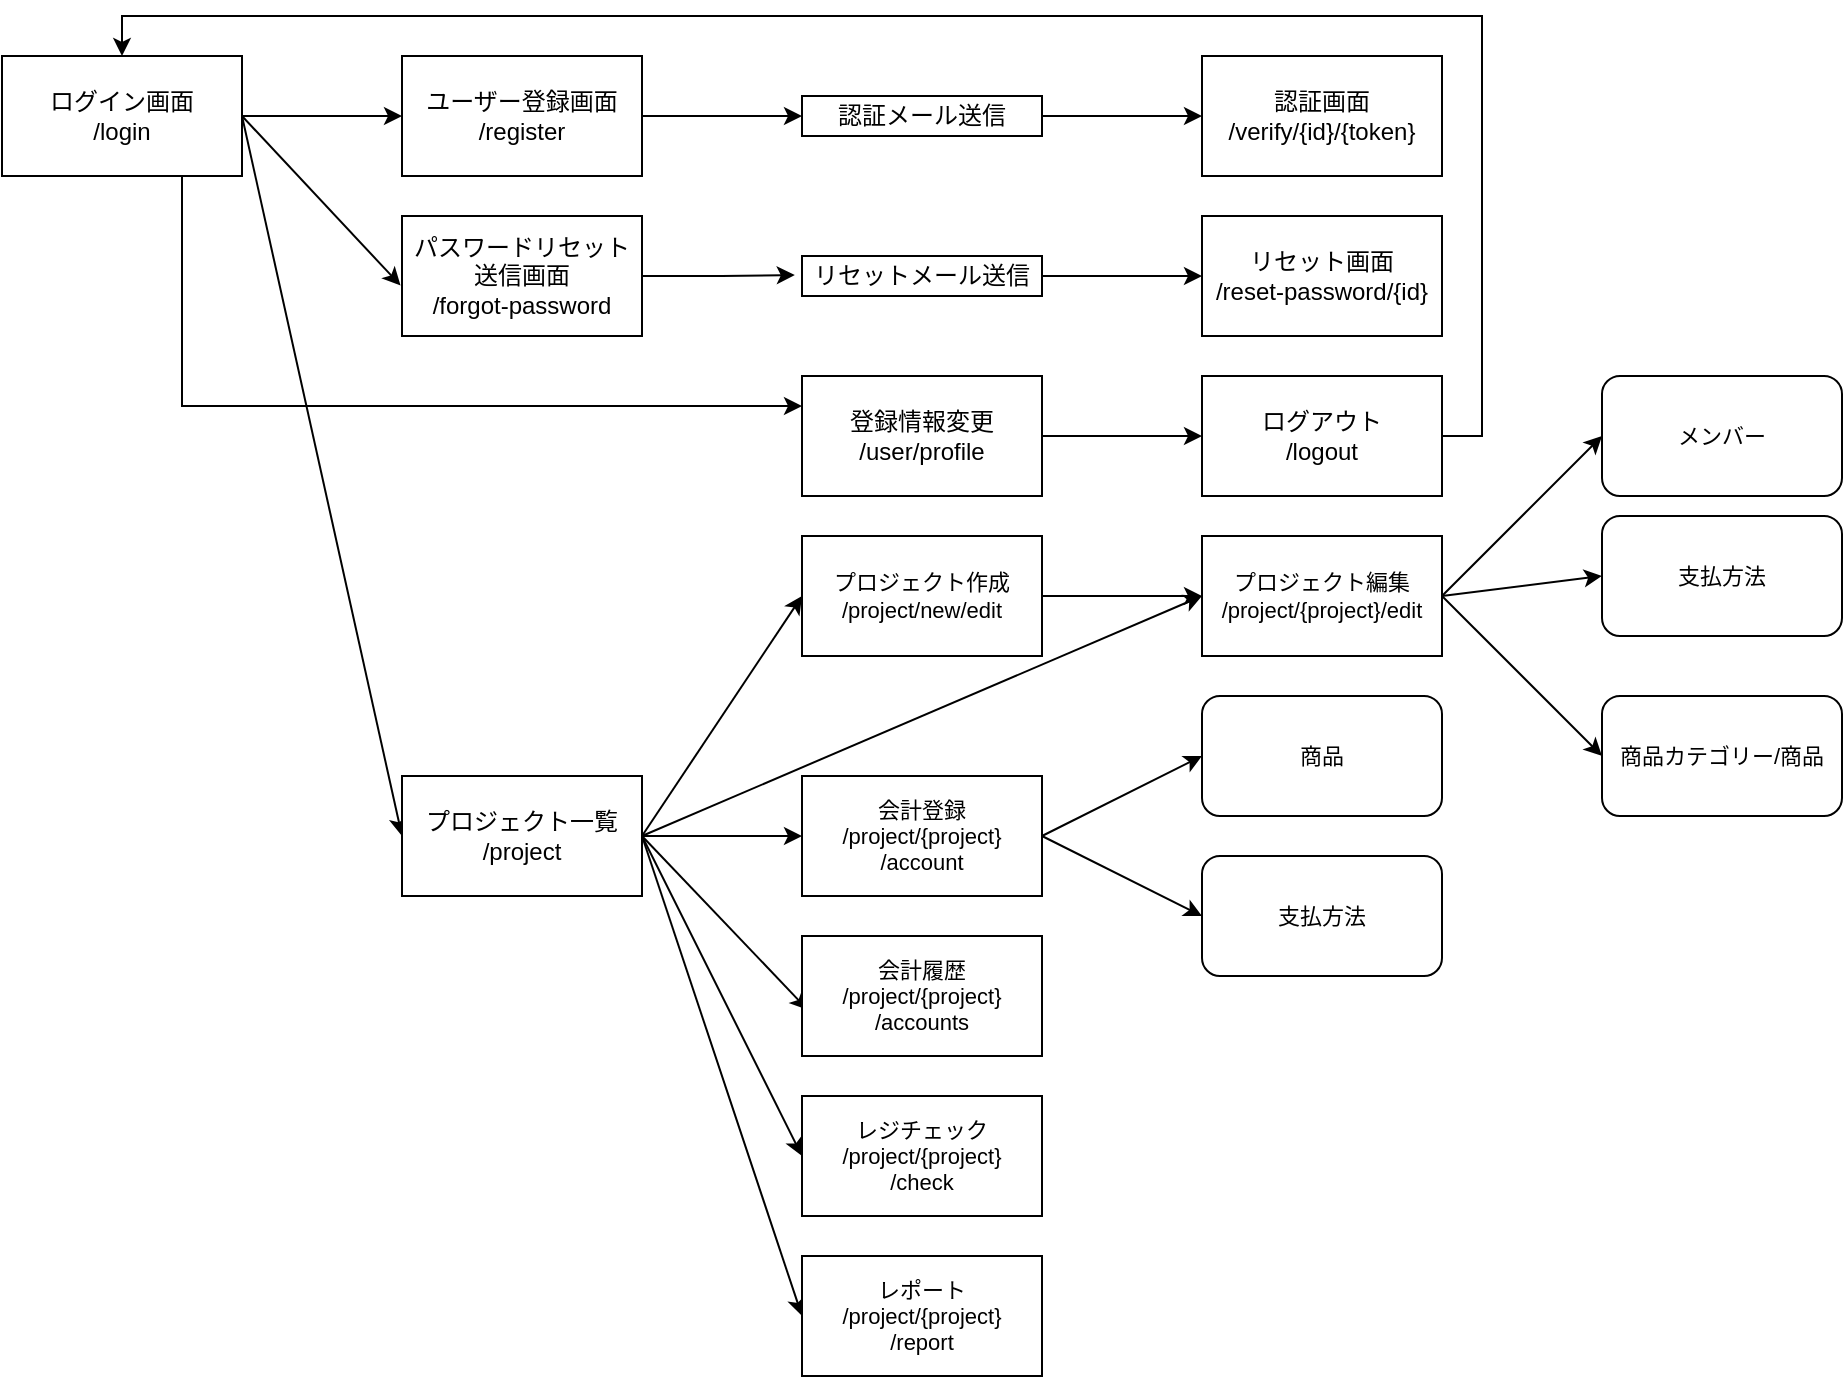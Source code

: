 <mxfile version="21.7.4" type="github">
  <diagram name="ページ1" id="rvhZL-t9ZAEdp0vIsql-">
    <mxGraphModel dx="1434" dy="750" grid="1" gridSize="10" guides="1" tooltips="1" connect="1" arrows="1" fold="1" page="1" pageScale="1" pageWidth="1654" pageHeight="1169" math="0" shadow="0">
      <root>
        <mxCell id="0" />
        <mxCell id="1" parent="0" />
        <mxCell id="9mrHt0dbCBhxYeRSQOHm-1" style="edgeStyle=orthogonalEdgeStyle;rounded=0;orthogonalLoop=1;jettySize=auto;html=1;exitX=1;exitY=0.5;exitDx=0;exitDy=0;entryX=0;entryY=0.5;entryDx=0;entryDy=0;" edge="1" parent="1" source="9mrHt0dbCBhxYeRSQOHm-4" target="9mrHt0dbCBhxYeRSQOHm-6">
          <mxGeometry relative="1" as="geometry" />
        </mxCell>
        <mxCell id="9mrHt0dbCBhxYeRSQOHm-2" style="rounded=0;orthogonalLoop=1;jettySize=auto;html=1;exitX=1;exitY=0.5;exitDx=0;exitDy=0;entryX=-0.006;entryY=0.579;entryDx=0;entryDy=0;entryPerimeter=0;" edge="1" parent="1" source="9mrHt0dbCBhxYeRSQOHm-4" target="9mrHt0dbCBhxYeRSQOHm-8">
          <mxGeometry relative="1" as="geometry" />
        </mxCell>
        <mxCell id="9mrHt0dbCBhxYeRSQOHm-3" style="edgeStyle=orthogonalEdgeStyle;rounded=0;orthogonalLoop=1;jettySize=auto;html=1;exitX=0.75;exitY=1;exitDx=0;exitDy=0;entryX=0;entryY=0.25;entryDx=0;entryDy=0;" edge="1" parent="1" source="9mrHt0dbCBhxYeRSQOHm-4" target="9mrHt0dbCBhxYeRSQOHm-16">
          <mxGeometry relative="1" as="geometry">
            <Array as="points">
              <mxPoint x="130" y="215" />
            </Array>
          </mxGeometry>
        </mxCell>
        <mxCell id="9mrHt0dbCBhxYeRSQOHm-21" style="rounded=0;orthogonalLoop=1;jettySize=auto;html=1;exitX=1;exitY=0.5;exitDx=0;exitDy=0;entryX=0;entryY=0.5;entryDx=0;entryDy=0;" edge="1" parent="1" source="9mrHt0dbCBhxYeRSQOHm-4" target="9mrHt0dbCBhxYeRSQOHm-20">
          <mxGeometry relative="1" as="geometry" />
        </mxCell>
        <mxCell id="9mrHt0dbCBhxYeRSQOHm-4" value="ログイン画面&lt;br&gt;/login" style="rounded=0;whiteSpace=wrap;html=1;" vertex="1" parent="1">
          <mxGeometry x="40" y="40" width="120" height="60" as="geometry" />
        </mxCell>
        <mxCell id="9mrHt0dbCBhxYeRSQOHm-5" style="edgeStyle=orthogonalEdgeStyle;rounded=0;orthogonalLoop=1;jettySize=auto;html=1;exitX=1;exitY=0.5;exitDx=0;exitDy=0;entryX=0;entryY=0.5;entryDx=0;entryDy=0;" edge="1" parent="1" source="9mrHt0dbCBhxYeRSQOHm-6" target="9mrHt0dbCBhxYeRSQOHm-13">
          <mxGeometry relative="1" as="geometry" />
        </mxCell>
        <mxCell id="9mrHt0dbCBhxYeRSQOHm-6" value="ユーザー登録画面&lt;br&gt;/register" style="rounded=0;whiteSpace=wrap;html=1;" vertex="1" parent="1">
          <mxGeometry x="240" y="40" width="120" height="60" as="geometry" />
        </mxCell>
        <mxCell id="9mrHt0dbCBhxYeRSQOHm-7" style="edgeStyle=orthogonalEdgeStyle;rounded=0;orthogonalLoop=1;jettySize=auto;html=1;exitX=1;exitY=0.5;exitDx=0;exitDy=0;entryX=-0.03;entryY=0.476;entryDx=0;entryDy=0;entryPerimeter=0;" edge="1" parent="1" source="9mrHt0dbCBhxYeRSQOHm-8" target="9mrHt0dbCBhxYeRSQOHm-10">
          <mxGeometry relative="1" as="geometry" />
        </mxCell>
        <mxCell id="9mrHt0dbCBhxYeRSQOHm-8" value="パスワードリセット送信画面&lt;br&gt;/forgot-password" style="rounded=0;whiteSpace=wrap;html=1;" vertex="1" parent="1">
          <mxGeometry x="240" y="120" width="120" height="60" as="geometry" />
        </mxCell>
        <mxCell id="9mrHt0dbCBhxYeRSQOHm-9" style="edgeStyle=orthogonalEdgeStyle;rounded=0;orthogonalLoop=1;jettySize=auto;html=1;exitX=1;exitY=0.5;exitDx=0;exitDy=0;entryX=0;entryY=0.5;entryDx=0;entryDy=0;" edge="1" parent="1" source="9mrHt0dbCBhxYeRSQOHm-10" target="9mrHt0dbCBhxYeRSQOHm-11">
          <mxGeometry relative="1" as="geometry" />
        </mxCell>
        <mxCell id="9mrHt0dbCBhxYeRSQOHm-10" value="リセットメール送信" style="rounded=0;whiteSpace=wrap;html=1;" vertex="1" parent="1">
          <mxGeometry x="440" y="140" width="120" height="20" as="geometry" />
        </mxCell>
        <mxCell id="9mrHt0dbCBhxYeRSQOHm-11" value="リセット画面&lt;br&gt;/reset-password/{id}" style="rounded=0;whiteSpace=wrap;html=1;" vertex="1" parent="1">
          <mxGeometry x="640" y="120" width="120" height="60" as="geometry" />
        </mxCell>
        <mxCell id="9mrHt0dbCBhxYeRSQOHm-12" style="edgeStyle=orthogonalEdgeStyle;rounded=0;orthogonalLoop=1;jettySize=auto;html=1;exitX=1;exitY=0.5;exitDx=0;exitDy=0;entryX=0;entryY=0.5;entryDx=0;entryDy=0;" edge="1" parent="1" source="9mrHt0dbCBhxYeRSQOHm-13" target="9mrHt0dbCBhxYeRSQOHm-14">
          <mxGeometry relative="1" as="geometry" />
        </mxCell>
        <mxCell id="9mrHt0dbCBhxYeRSQOHm-13" value="認証メール送信" style="rounded=0;whiteSpace=wrap;html=1;" vertex="1" parent="1">
          <mxGeometry x="440" y="60" width="120" height="20" as="geometry" />
        </mxCell>
        <mxCell id="9mrHt0dbCBhxYeRSQOHm-14" value="認証画面&lt;br&gt;/verify/{id}/{token}" style="rounded=0;whiteSpace=wrap;html=1;" vertex="1" parent="1">
          <mxGeometry x="640" y="40" width="120" height="60" as="geometry" />
        </mxCell>
        <mxCell id="9mrHt0dbCBhxYeRSQOHm-15" style="edgeStyle=orthogonalEdgeStyle;rounded=0;orthogonalLoop=1;jettySize=auto;html=1;exitX=1;exitY=0.5;exitDx=0;exitDy=0;entryX=0;entryY=0.5;entryDx=0;entryDy=0;" edge="1" parent="1" source="9mrHt0dbCBhxYeRSQOHm-16" target="9mrHt0dbCBhxYeRSQOHm-18">
          <mxGeometry relative="1" as="geometry" />
        </mxCell>
        <mxCell id="9mrHt0dbCBhxYeRSQOHm-16" value="登録情報変更&lt;br&gt;/user/profile" style="rounded=0;whiteSpace=wrap;html=1;" vertex="1" parent="1">
          <mxGeometry x="440" y="200" width="120" height="60" as="geometry" />
        </mxCell>
        <mxCell id="9mrHt0dbCBhxYeRSQOHm-17" style="edgeStyle=orthogonalEdgeStyle;rounded=0;orthogonalLoop=1;jettySize=auto;html=1;exitX=1;exitY=0.5;exitDx=0;exitDy=0;entryX=0.5;entryY=0;entryDx=0;entryDy=0;" edge="1" parent="1" source="9mrHt0dbCBhxYeRSQOHm-18" target="9mrHt0dbCBhxYeRSQOHm-4">
          <mxGeometry relative="1" as="geometry" />
        </mxCell>
        <mxCell id="9mrHt0dbCBhxYeRSQOHm-18" value="ログアウト&lt;br&gt;/logout" style="rounded=0;whiteSpace=wrap;html=1;" vertex="1" parent="1">
          <mxGeometry x="640" y="200" width="120" height="60" as="geometry" />
        </mxCell>
        <mxCell id="9mrHt0dbCBhxYeRSQOHm-26" style="edgeStyle=none;shape=connector;rounded=0;orthogonalLoop=1;jettySize=auto;html=1;exitX=1;exitY=0.5;exitDx=0;exitDy=0;entryX=0;entryY=0.5;entryDx=0;entryDy=0;labelBackgroundColor=default;strokeColor=default;fontFamily=Helvetica;fontSize=11;fontColor=default;endArrow=classic;" edge="1" parent="1" source="9mrHt0dbCBhxYeRSQOHm-20" target="9mrHt0dbCBhxYeRSQOHm-22">
          <mxGeometry relative="1" as="geometry" />
        </mxCell>
        <mxCell id="9mrHt0dbCBhxYeRSQOHm-27" style="edgeStyle=none;shape=connector;rounded=0;orthogonalLoop=1;jettySize=auto;html=1;exitX=1;exitY=0.5;exitDx=0;exitDy=0;entryX=0;entryY=0.5;entryDx=0;entryDy=0;labelBackgroundColor=default;strokeColor=default;fontFamily=Helvetica;fontSize=11;fontColor=default;endArrow=classic;" edge="1" parent="1" source="9mrHt0dbCBhxYeRSQOHm-20" target="9mrHt0dbCBhxYeRSQOHm-23">
          <mxGeometry relative="1" as="geometry" />
        </mxCell>
        <mxCell id="9mrHt0dbCBhxYeRSQOHm-39" style="edgeStyle=none;shape=connector;rounded=0;orthogonalLoop=1;jettySize=auto;html=1;exitX=1;exitY=0.5;exitDx=0;exitDy=0;entryX=0;entryY=0.5;entryDx=0;entryDy=0;labelBackgroundColor=default;strokeColor=default;fontFamily=Helvetica;fontSize=11;fontColor=default;endArrow=classic;" edge="1" parent="1" source="9mrHt0dbCBhxYeRSQOHm-20" target="9mrHt0dbCBhxYeRSQOHm-34">
          <mxGeometry relative="1" as="geometry" />
        </mxCell>
        <mxCell id="9mrHt0dbCBhxYeRSQOHm-41" style="edgeStyle=none;shape=connector;rounded=0;orthogonalLoop=1;jettySize=auto;html=1;exitX=1;exitY=0.5;exitDx=0;exitDy=0;entryX=0.025;entryY=0.617;entryDx=0;entryDy=0;entryPerimeter=0;labelBackgroundColor=default;strokeColor=default;fontFamily=Helvetica;fontSize=11;fontColor=default;endArrow=classic;" edge="1" parent="1" source="9mrHt0dbCBhxYeRSQOHm-20" target="9mrHt0dbCBhxYeRSQOHm-40">
          <mxGeometry relative="1" as="geometry" />
        </mxCell>
        <mxCell id="9mrHt0dbCBhxYeRSQOHm-44" style="edgeStyle=none;shape=connector;rounded=0;orthogonalLoop=1;jettySize=auto;html=1;exitX=1;exitY=0.5;exitDx=0;exitDy=0;entryX=0;entryY=0.5;entryDx=0;entryDy=0;labelBackgroundColor=default;strokeColor=default;fontFamily=Helvetica;fontSize=11;fontColor=default;endArrow=classic;" edge="1" parent="1" source="9mrHt0dbCBhxYeRSQOHm-20" target="9mrHt0dbCBhxYeRSQOHm-42">
          <mxGeometry relative="1" as="geometry" />
        </mxCell>
        <mxCell id="9mrHt0dbCBhxYeRSQOHm-45" style="edgeStyle=none;shape=connector;rounded=0;orthogonalLoop=1;jettySize=auto;html=1;exitX=1;exitY=0.5;exitDx=0;exitDy=0;entryX=0;entryY=0.5;entryDx=0;entryDy=0;labelBackgroundColor=default;strokeColor=default;fontFamily=Helvetica;fontSize=11;fontColor=default;endArrow=classic;" edge="1" parent="1" source="9mrHt0dbCBhxYeRSQOHm-20" target="9mrHt0dbCBhxYeRSQOHm-43">
          <mxGeometry relative="1" as="geometry" />
        </mxCell>
        <mxCell id="9mrHt0dbCBhxYeRSQOHm-20" value="プロジェクト一覧&lt;br&gt;/project" style="rounded=0;whiteSpace=wrap;html=1;" vertex="1" parent="1">
          <mxGeometry x="240" y="400" width="120" height="60" as="geometry" />
        </mxCell>
        <mxCell id="9mrHt0dbCBhxYeRSQOHm-25" style="edgeStyle=none;shape=connector;rounded=0;orthogonalLoop=1;jettySize=auto;html=1;exitX=1;exitY=0.5;exitDx=0;exitDy=0;entryX=0;entryY=0.5;entryDx=0;entryDy=0;labelBackgroundColor=default;strokeColor=default;fontFamily=Helvetica;fontSize=11;fontColor=default;endArrow=classic;" edge="1" parent="1" source="9mrHt0dbCBhxYeRSQOHm-22" target="9mrHt0dbCBhxYeRSQOHm-23">
          <mxGeometry relative="1" as="geometry" />
        </mxCell>
        <mxCell id="9mrHt0dbCBhxYeRSQOHm-22" value="プロジェクト作成&lt;br&gt;/project/new/edit" style="rounded=0;whiteSpace=wrap;html=1;fontFamily=Helvetica;fontSize=11;fontColor=default;" vertex="1" parent="1">
          <mxGeometry x="440" y="280" width="120" height="60" as="geometry" />
        </mxCell>
        <mxCell id="9mrHt0dbCBhxYeRSQOHm-31" style="edgeStyle=none;shape=connector;rounded=0;orthogonalLoop=1;jettySize=auto;html=1;exitX=1;exitY=0.5;exitDx=0;exitDy=0;entryX=0;entryY=0.5;entryDx=0;entryDy=0;labelBackgroundColor=default;strokeColor=default;fontFamily=Helvetica;fontSize=11;fontColor=default;endArrow=classic;" edge="1" parent="1" source="9mrHt0dbCBhxYeRSQOHm-23" target="9mrHt0dbCBhxYeRSQOHm-24">
          <mxGeometry relative="1" as="geometry" />
        </mxCell>
        <mxCell id="9mrHt0dbCBhxYeRSQOHm-32" style="edgeStyle=none;shape=connector;rounded=0;orthogonalLoop=1;jettySize=auto;html=1;exitX=1;exitY=0.5;exitDx=0;exitDy=0;entryX=0;entryY=0.5;entryDx=0;entryDy=0;labelBackgroundColor=default;strokeColor=default;fontFamily=Helvetica;fontSize=11;fontColor=default;endArrow=classic;" edge="1" parent="1" source="9mrHt0dbCBhxYeRSQOHm-23" target="9mrHt0dbCBhxYeRSQOHm-28">
          <mxGeometry relative="1" as="geometry" />
        </mxCell>
        <mxCell id="9mrHt0dbCBhxYeRSQOHm-33" style="edgeStyle=none;shape=connector;rounded=0;orthogonalLoop=1;jettySize=auto;html=1;exitX=1;exitY=0.5;exitDx=0;exitDy=0;entryX=0;entryY=0.5;entryDx=0;entryDy=0;labelBackgroundColor=default;strokeColor=default;fontFamily=Helvetica;fontSize=11;fontColor=default;endArrow=classic;" edge="1" parent="1" source="9mrHt0dbCBhxYeRSQOHm-23" target="9mrHt0dbCBhxYeRSQOHm-29">
          <mxGeometry relative="1" as="geometry" />
        </mxCell>
        <mxCell id="9mrHt0dbCBhxYeRSQOHm-23" value="プロジェクト編集&lt;br&gt;/project/{project}/edit" style="rounded=0;whiteSpace=wrap;html=1;fontFamily=Helvetica;fontSize=11;fontColor=default;" vertex="1" parent="1">
          <mxGeometry x="640" y="280" width="120" height="60" as="geometry" />
        </mxCell>
        <mxCell id="9mrHt0dbCBhxYeRSQOHm-24" value="メンバー" style="rounded=1;whiteSpace=wrap;html=1;fontFamily=Helvetica;fontSize=11;fontColor=default;" vertex="1" parent="1">
          <mxGeometry x="840" y="200" width="120" height="60" as="geometry" />
        </mxCell>
        <mxCell id="9mrHt0dbCBhxYeRSQOHm-28" value="支払方法" style="rounded=1;whiteSpace=wrap;html=1;fontFamily=Helvetica;fontSize=11;fontColor=default;" vertex="1" parent="1">
          <mxGeometry x="840" y="270" width="120" height="60" as="geometry" />
        </mxCell>
        <mxCell id="9mrHt0dbCBhxYeRSQOHm-29" value="商品カテゴリー/商品" style="rounded=1;whiteSpace=wrap;html=1;fontFamily=Helvetica;fontSize=11;fontColor=default;" vertex="1" parent="1">
          <mxGeometry x="840" y="360" width="120" height="60" as="geometry" />
        </mxCell>
        <mxCell id="9mrHt0dbCBhxYeRSQOHm-37" style="edgeStyle=none;shape=connector;rounded=0;orthogonalLoop=1;jettySize=auto;html=1;exitX=1;exitY=0.5;exitDx=0;exitDy=0;entryX=0;entryY=0.5;entryDx=0;entryDy=0;labelBackgroundColor=default;strokeColor=default;fontFamily=Helvetica;fontSize=11;fontColor=default;endArrow=classic;" edge="1" parent="1" source="9mrHt0dbCBhxYeRSQOHm-34" target="9mrHt0dbCBhxYeRSQOHm-35">
          <mxGeometry relative="1" as="geometry" />
        </mxCell>
        <mxCell id="9mrHt0dbCBhxYeRSQOHm-38" style="edgeStyle=none;shape=connector;rounded=0;orthogonalLoop=1;jettySize=auto;html=1;exitX=1;exitY=0.5;exitDx=0;exitDy=0;entryX=0;entryY=0.5;entryDx=0;entryDy=0;labelBackgroundColor=default;strokeColor=default;fontFamily=Helvetica;fontSize=11;fontColor=default;endArrow=classic;" edge="1" parent="1" source="9mrHt0dbCBhxYeRSQOHm-34" target="9mrHt0dbCBhxYeRSQOHm-36">
          <mxGeometry relative="1" as="geometry" />
        </mxCell>
        <mxCell id="9mrHt0dbCBhxYeRSQOHm-34" value="会計登録&lt;br&gt;/project/{project}&lt;br&gt;/account" style="rounded=0;whiteSpace=wrap;html=1;fontFamily=Helvetica;fontSize=11;fontColor=default;" vertex="1" parent="1">
          <mxGeometry x="440" y="400" width="120" height="60" as="geometry" />
        </mxCell>
        <mxCell id="9mrHt0dbCBhxYeRSQOHm-35" value="商品" style="rounded=1;whiteSpace=wrap;html=1;fontFamily=Helvetica;fontSize=11;fontColor=default;" vertex="1" parent="1">
          <mxGeometry x="640" y="360" width="120" height="60" as="geometry" />
        </mxCell>
        <mxCell id="9mrHt0dbCBhxYeRSQOHm-36" value="支払方法" style="rounded=1;whiteSpace=wrap;html=1;fontFamily=Helvetica;fontSize=11;fontColor=default;" vertex="1" parent="1">
          <mxGeometry x="640" y="440" width="120" height="60" as="geometry" />
        </mxCell>
        <mxCell id="9mrHt0dbCBhxYeRSQOHm-40" value="会計履歴&lt;br&gt;/project/{project}&lt;br&gt;/accounts" style="rounded=0;whiteSpace=wrap;html=1;fontFamily=Helvetica;fontSize=11;fontColor=default;" vertex="1" parent="1">
          <mxGeometry x="440" y="480" width="120" height="60" as="geometry" />
        </mxCell>
        <mxCell id="9mrHt0dbCBhxYeRSQOHm-42" value="レジチェック&lt;br&gt;/project/{project}&lt;br&gt;/check" style="rounded=0;whiteSpace=wrap;html=1;fontFamily=Helvetica;fontSize=11;fontColor=default;" vertex="1" parent="1">
          <mxGeometry x="440" y="560" width="120" height="60" as="geometry" />
        </mxCell>
        <mxCell id="9mrHt0dbCBhxYeRSQOHm-43" value="レポート&lt;br&gt;/project/{project}&lt;br&gt;/report" style="rounded=0;whiteSpace=wrap;html=1;fontFamily=Helvetica;fontSize=11;fontColor=default;" vertex="1" parent="1">
          <mxGeometry x="440" y="640" width="120" height="60" as="geometry" />
        </mxCell>
      </root>
    </mxGraphModel>
  </diagram>
</mxfile>
